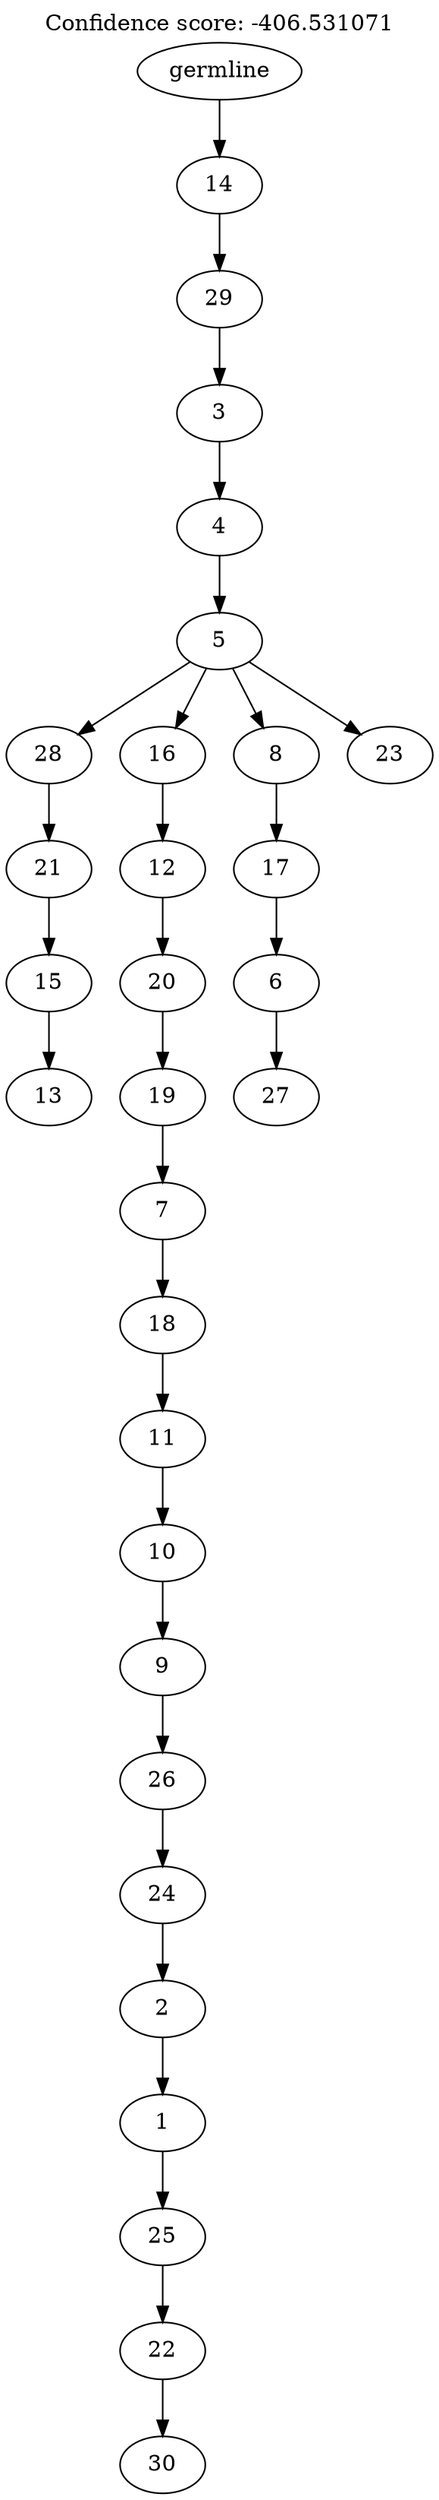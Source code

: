 digraph g {
	"29" -> "30";
	"30" [label="13"];
	"28" -> "29";
	"29" [label="15"];
	"27" -> "28";
	"28" [label="21"];
	"25" -> "26";
	"26" [label="30"];
	"24" -> "25";
	"25" [label="22"];
	"23" -> "24";
	"24" [label="25"];
	"22" -> "23";
	"23" [label="1"];
	"21" -> "22";
	"22" [label="2"];
	"20" -> "21";
	"21" [label="24"];
	"19" -> "20";
	"20" [label="26"];
	"18" -> "19";
	"19" [label="9"];
	"17" -> "18";
	"18" [label="10"];
	"16" -> "17";
	"17" [label="11"];
	"15" -> "16";
	"16" [label="18"];
	"14" -> "15";
	"15" [label="7"];
	"13" -> "14";
	"14" [label="19"];
	"12" -> "13";
	"13" [label="20"];
	"11" -> "12";
	"12" [label="12"];
	"8" -> "9";
	"9" [label="27"];
	"7" -> "8";
	"8" [label="6"];
	"6" -> "7";
	"7" [label="17"];
	"5" -> "6";
	"6" [label="8"];
	"5" -> "10";
	"10" [label="23"];
	"5" -> "11";
	"11" [label="16"];
	"5" -> "27";
	"27" [label="28"];
	"4" -> "5";
	"5" [label="5"];
	"3" -> "4";
	"4" [label="4"];
	"2" -> "3";
	"3" [label="3"];
	"1" -> "2";
	"2" [label="29"];
	"0" -> "1";
	"1" [label="14"];
	"0" [label="germline"];
	labelloc="t";
	label="Confidence score: -406.531071";
}
